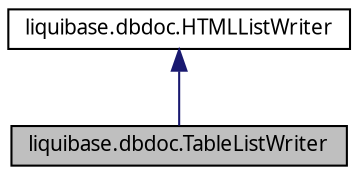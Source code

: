 digraph G
{
  edge [fontname="FreeSans.ttf",fontsize=10,labelfontname="FreeSans.ttf",labelfontsize=10];
  node [fontname="FreeSans.ttf",fontsize=10,shape=record];
  Node1 [label="liquibase.dbdoc.TableListWriter",height=0.2,width=0.4,color="black", fillcolor="grey75", style="filled" fontcolor="black"];
  Node2 -> Node1 [dir=back,color="midnightblue",fontsize=10,style="solid",fontname="FreeSans.ttf"];
  Node2 [label="liquibase.dbdoc.HTMLListWriter",height=0.2,width=0.4,color="black", fillcolor="white", style="filled",URL="$classliquibase_1_1dbdoc_1_1_h_t_m_l_list_writer.html"];
}
